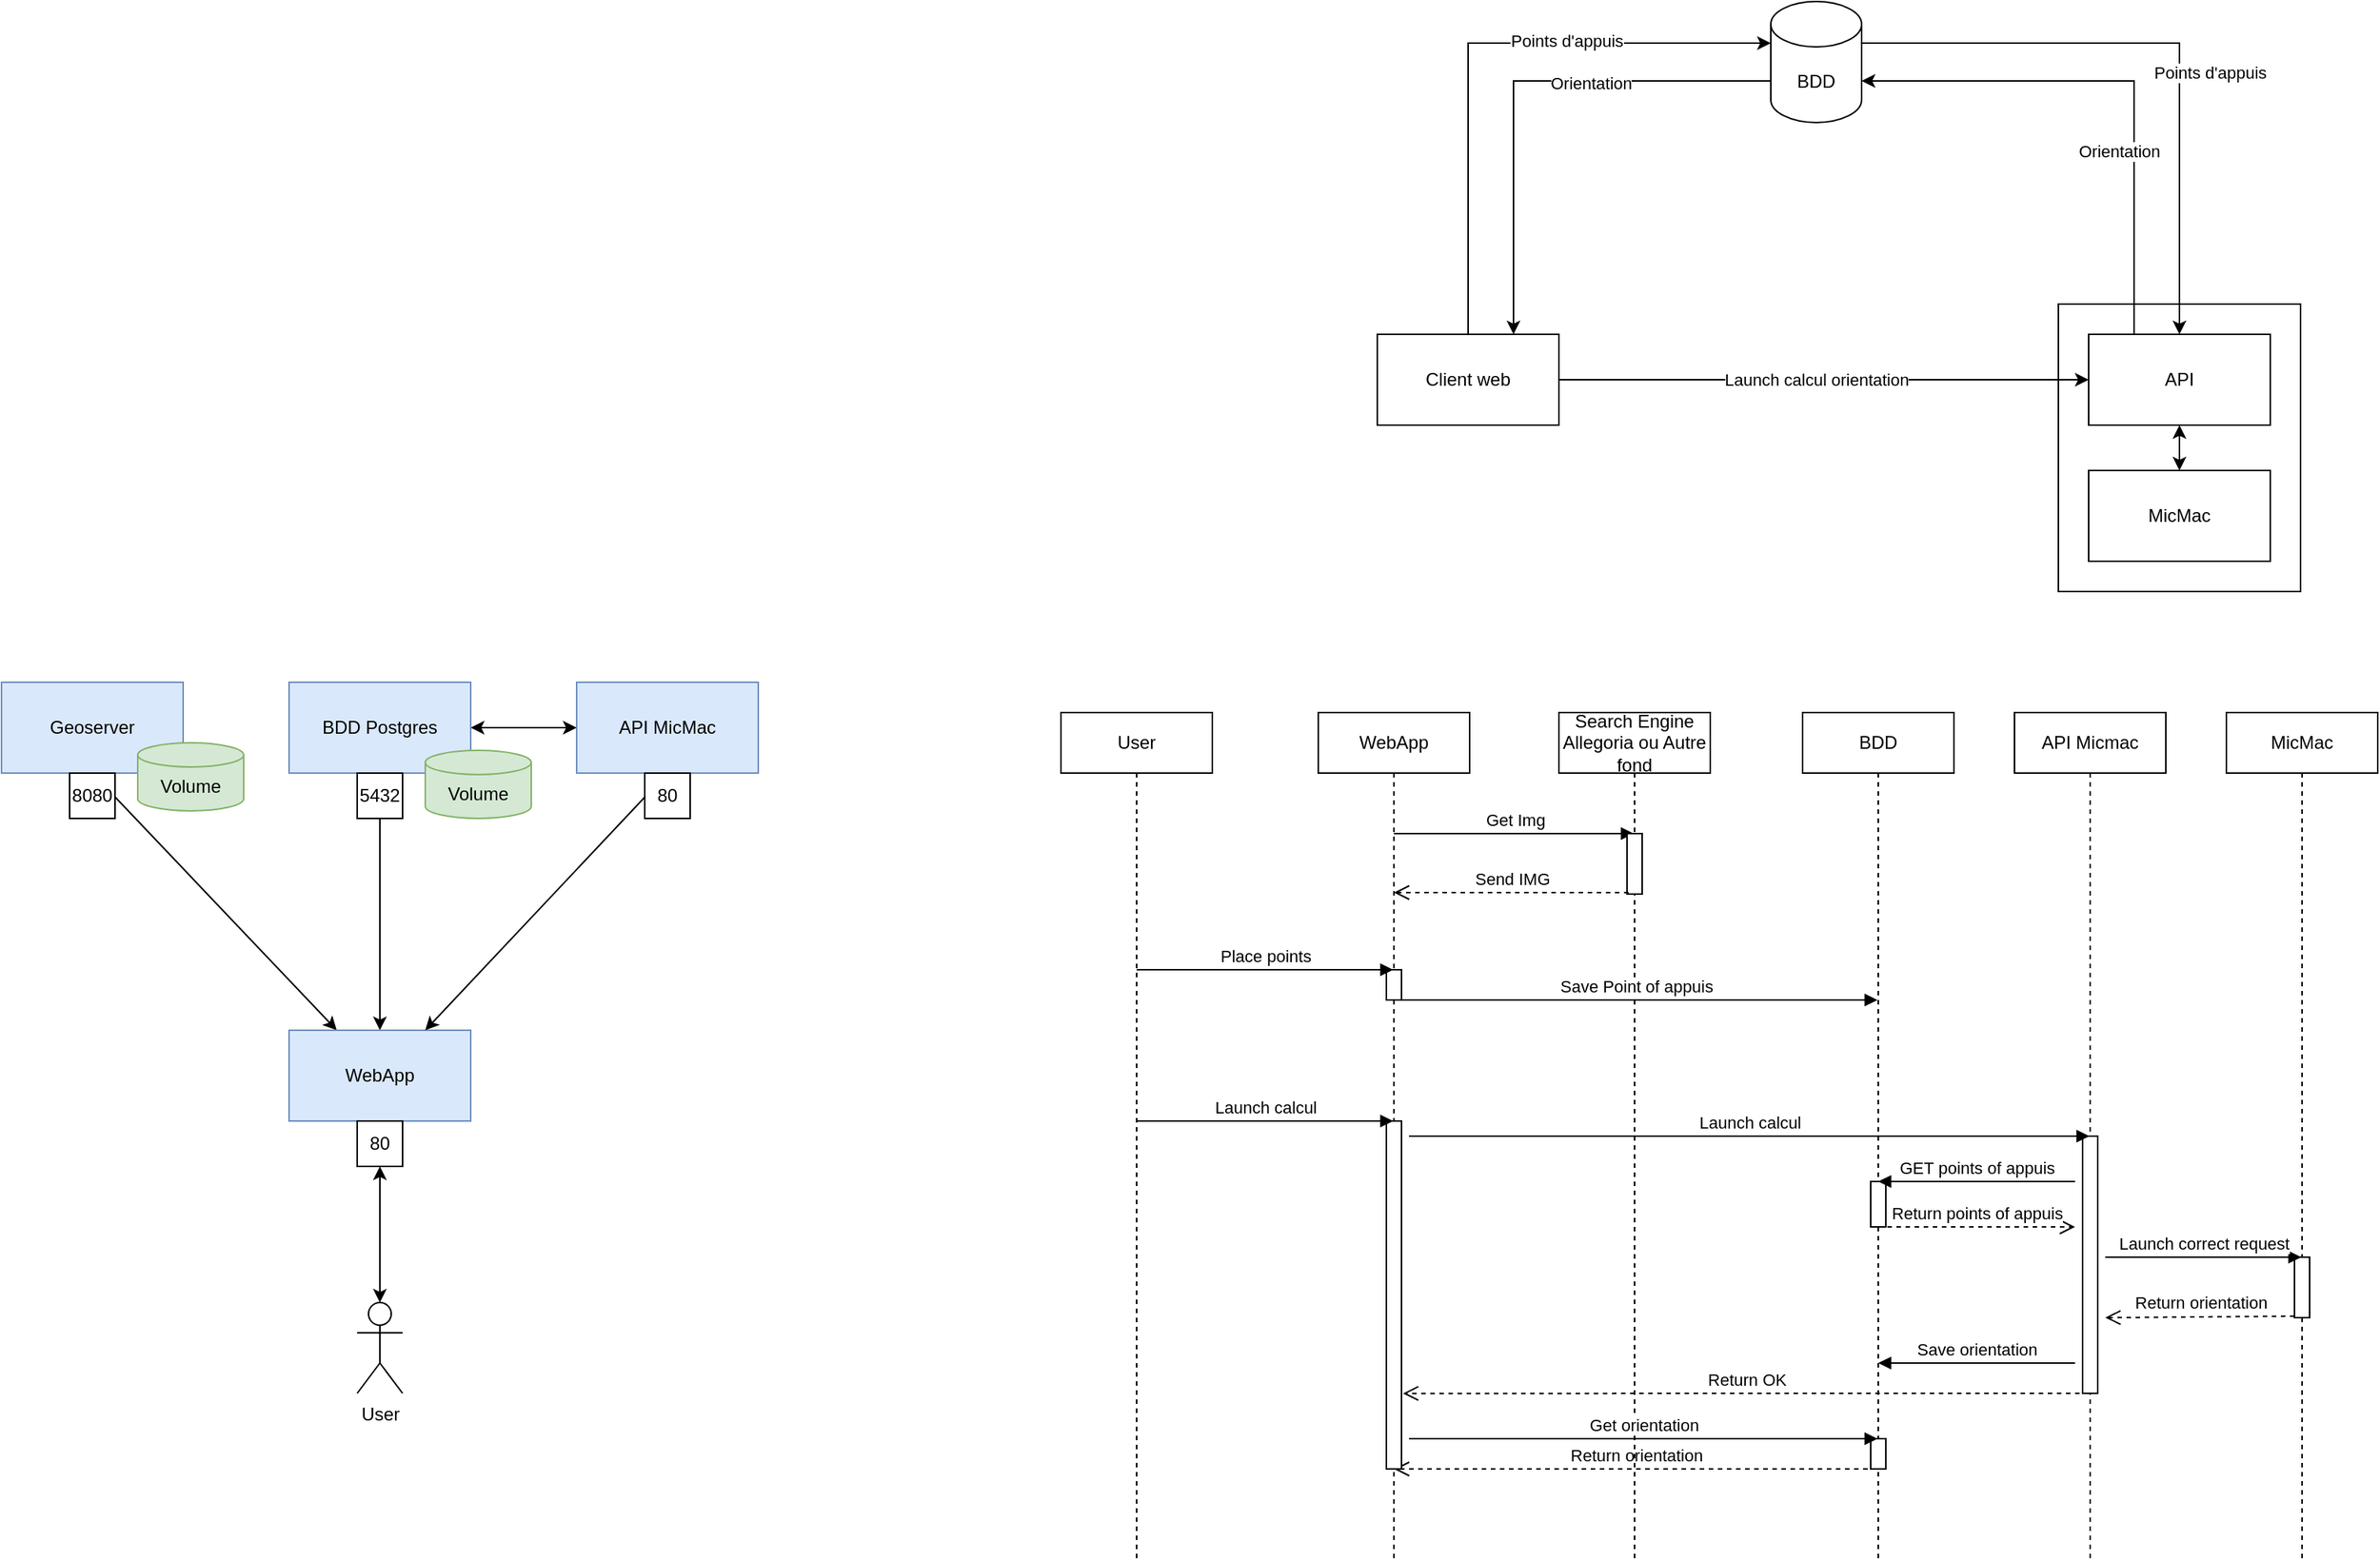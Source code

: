 <mxfile>
    <diagram id="VNs7tQm2sjfIK7-Ju7_p" name="Page-1">
        <mxGraphModel dx="1941" dy="771" grid="1" gridSize="10" guides="1" tooltips="1" connect="1" arrows="1" fold="1" page="1" pageScale="1" pageWidth="827" pageHeight="1169" math="0" shadow="0">
            <root>
                <mxCell id="0"/>
                <mxCell id="1" parent="0"/>
                <mxCell id="jvuovKPKVVSrjNQfLiP6-5" value="" style="rounded=0;whiteSpace=wrap;html=1;" parent="1" vertex="1">
                    <mxGeometry x="559" y="250" width="160" height="190" as="geometry"/>
                </mxCell>
                <mxCell id="jvuovKPKVVSrjNQfLiP6-8" style="edgeStyle=orthogonalEdgeStyle;rounded=0;orthogonalLoop=1;jettySize=auto;html=1;exitX=1;exitY=0;exitDx=0;exitDy=27.5;exitPerimeter=0;entryX=0.5;entryY=0;entryDx=0;entryDy=0;" parent="1" source="jvuovKPKVVSrjNQfLiP6-1" target="jvuovKPKVVSrjNQfLiP6-3" edge="1">
                    <mxGeometry relative="1" as="geometry"/>
                </mxCell>
                <mxCell id="jvuovKPKVVSrjNQfLiP6-18" value="Points d'appuis" style="edgeLabel;html=1;align=center;verticalAlign=middle;resizable=0;points=[];" parent="jvuovKPKVVSrjNQfLiP6-8" vertex="1" connectable="0">
                    <mxGeometry x="0.139" y="1" relative="1" as="geometry">
                        <mxPoint x="19" as="offset"/>
                    </mxGeometry>
                </mxCell>
                <mxCell id="jvuovKPKVVSrjNQfLiP6-19" style="edgeStyle=orthogonalEdgeStyle;rounded=0;orthogonalLoop=1;jettySize=auto;html=1;exitX=0;exitY=0;exitDx=0;exitDy=52.5;exitPerimeter=0;entryX=0.75;entryY=0;entryDx=0;entryDy=0;startArrow=none;startFill=0;" parent="1" source="jvuovKPKVVSrjNQfLiP6-1" target="jvuovKPKVVSrjNQfLiP6-2" edge="1">
                    <mxGeometry relative="1" as="geometry"/>
                </mxCell>
                <mxCell id="jvuovKPKVVSrjNQfLiP6-20" value="Orientation" style="edgeLabel;html=1;align=center;verticalAlign=middle;resizable=0;points=[];" parent="jvuovKPKVVSrjNQfLiP6-19" vertex="1" connectable="0">
                    <mxGeometry x="-0.17" y="1" relative="1" as="geometry">
                        <mxPoint x="21" as="offset"/>
                    </mxGeometry>
                </mxCell>
                <mxCell id="jvuovKPKVVSrjNQfLiP6-1" value="BDD" style="shape=cylinder3;whiteSpace=wrap;html=1;boundedLbl=1;backgroundOutline=1;size=15;" parent="1" vertex="1">
                    <mxGeometry x="369" y="50" width="60" height="80" as="geometry"/>
                </mxCell>
                <mxCell id="jvuovKPKVVSrjNQfLiP6-7" style="edgeStyle=orthogonalEdgeStyle;rounded=0;orthogonalLoop=1;jettySize=auto;html=1;exitX=0.5;exitY=0;exitDx=0;exitDy=0;entryX=0;entryY=0;entryDx=0;entryDy=27.5;entryPerimeter=0;" parent="1" source="jvuovKPKVVSrjNQfLiP6-2" target="jvuovKPKVVSrjNQfLiP6-1" edge="1">
                    <mxGeometry relative="1" as="geometry"/>
                </mxCell>
                <mxCell id="jvuovKPKVVSrjNQfLiP6-11" value="Points d'appuis" style="edgeLabel;html=1;align=center;verticalAlign=middle;resizable=0;points=[];" parent="jvuovKPKVVSrjNQfLiP6-7" vertex="1" connectable="0">
                    <mxGeometry x="0.31" y="2" relative="1" as="geometry">
                        <mxPoint as="offset"/>
                    </mxGeometry>
                </mxCell>
                <mxCell id="jvuovKPKVVSrjNQfLiP6-12" style="edgeStyle=orthogonalEdgeStyle;rounded=0;orthogonalLoop=1;jettySize=auto;html=1;entryX=0;entryY=0.5;entryDx=0;entryDy=0;startArrow=none;startFill=0;" parent="1" source="jvuovKPKVVSrjNQfLiP6-2" target="jvuovKPKVVSrjNQfLiP6-3" edge="1">
                    <mxGeometry relative="1" as="geometry"/>
                </mxCell>
                <mxCell id="jvuovKPKVVSrjNQfLiP6-14" value="Launch calcul orientation" style="edgeLabel;html=1;align=center;verticalAlign=middle;resizable=0;points=[];" parent="jvuovKPKVVSrjNQfLiP6-12" vertex="1" connectable="0">
                    <mxGeometry x="-0.28" y="-1" relative="1" as="geometry">
                        <mxPoint x="44" y="-1" as="offset"/>
                    </mxGeometry>
                </mxCell>
                <mxCell id="jvuovKPKVVSrjNQfLiP6-2" value="Client web" style="rounded=0;whiteSpace=wrap;html=1;" parent="1" vertex="1">
                    <mxGeometry x="109" y="270" width="120" height="60" as="geometry"/>
                </mxCell>
                <mxCell id="jvuovKPKVVSrjNQfLiP6-10" style="edgeStyle=orthogonalEdgeStyle;rounded=0;orthogonalLoop=1;jettySize=auto;html=1;entryX=0.5;entryY=0;entryDx=0;entryDy=0;startArrow=classic;startFill=1;" parent="1" source="jvuovKPKVVSrjNQfLiP6-3" target="jvuovKPKVVSrjNQfLiP6-4" edge="1">
                    <mxGeometry relative="1" as="geometry"/>
                </mxCell>
                <mxCell id="jvuovKPKVVSrjNQfLiP6-16" style="edgeStyle=orthogonalEdgeStyle;rounded=0;orthogonalLoop=1;jettySize=auto;html=1;exitX=0.25;exitY=0;exitDx=0;exitDy=0;entryX=1;entryY=0;entryDx=0;entryDy=52.5;entryPerimeter=0;startArrow=none;startFill=0;" parent="1" source="jvuovKPKVVSrjNQfLiP6-3" target="jvuovKPKVVSrjNQfLiP6-1" edge="1">
                    <mxGeometry relative="1" as="geometry"/>
                </mxCell>
                <mxCell id="jvuovKPKVVSrjNQfLiP6-17" value="Orientation" style="edgeLabel;html=1;align=center;verticalAlign=middle;resizable=0;points=[];" parent="jvuovKPKVVSrjNQfLiP6-16" vertex="1" connectable="0">
                    <mxGeometry x="-0.304" y="-1" relative="1" as="geometry">
                        <mxPoint x="-11" as="offset"/>
                    </mxGeometry>
                </mxCell>
                <mxCell id="jvuovKPKVVSrjNQfLiP6-3" value="API " style="rounded=0;whiteSpace=wrap;html=1;" parent="1" vertex="1">
                    <mxGeometry x="579" y="270" width="120" height="60" as="geometry"/>
                </mxCell>
                <mxCell id="jvuovKPKVVSrjNQfLiP6-4" value="MicMac" style="rounded=0;whiteSpace=wrap;html=1;" parent="1" vertex="1">
                    <mxGeometry x="579" y="360" width="120" height="60" as="geometry"/>
                </mxCell>
                <mxCell id="jvuovKPKVVSrjNQfLiP6-29" value="User" style="shape=umlLifeline;perimeter=lifelinePerimeter;whiteSpace=wrap;html=1;container=1;collapsible=0;recursiveResize=0;outlineConnect=0;" parent="1" vertex="1">
                    <mxGeometry x="-100" y="520" width="100" height="560" as="geometry"/>
                </mxCell>
                <mxCell id="jvuovKPKVVSrjNQfLiP6-30" value="BDD" style="shape=umlLifeline;perimeter=lifelinePerimeter;whiteSpace=wrap;html=1;container=1;collapsible=0;recursiveResize=0;outlineConnect=0;" parent="1" vertex="1">
                    <mxGeometry x="390" y="520" width="100" height="560" as="geometry"/>
                </mxCell>
                <mxCell id="jvuovKPKVVSrjNQfLiP6-62" value="" style="html=1;points=[];perimeter=orthogonalPerimeter;" parent="jvuovKPKVVSrjNQfLiP6-30" vertex="1">
                    <mxGeometry x="45" y="310" width="10" height="30" as="geometry"/>
                </mxCell>
                <mxCell id="jvuovKPKVVSrjNQfLiP6-68" value="Return orientation" style="html=1;verticalAlign=bottom;endArrow=open;dashed=1;endSize=8;rounded=0;" parent="jvuovKPKVVSrjNQfLiP6-30" target="jvuovKPKVVSrjNQfLiP6-33" edge="1">
                    <mxGeometry relative="1" as="geometry">
                        <mxPoint x="49" y="500" as="sourcePoint"/>
                        <mxPoint x="-31" y="500" as="targetPoint"/>
                    </mxGeometry>
                </mxCell>
                <mxCell id="jvuovKPKVVSrjNQfLiP6-69" value="" style="html=1;points=[];perimeter=orthogonalPerimeter;" parent="jvuovKPKVVSrjNQfLiP6-30" vertex="1">
                    <mxGeometry x="45" y="480" width="10" height="20" as="geometry"/>
                </mxCell>
                <mxCell id="jvuovKPKVVSrjNQfLiP6-31" value="&lt;div&gt;API Micmac&lt;/div&gt;" style="shape=umlLifeline;perimeter=lifelinePerimeter;whiteSpace=wrap;html=1;container=1;collapsible=0;recursiveResize=0;outlineConnect=0;" parent="1" vertex="1">
                    <mxGeometry x="530" y="520" width="100" height="560" as="geometry"/>
                </mxCell>
                <mxCell id="jvuovKPKVVSrjNQfLiP6-58" value="" style="html=1;points=[];perimeter=orthogonalPerimeter;" parent="jvuovKPKVVSrjNQfLiP6-31" vertex="1">
                    <mxGeometry x="45" y="280" width="10" height="170" as="geometry"/>
                </mxCell>
                <mxCell id="jvuovKPKVVSrjNQfLiP6-66" value="Return OK" style="html=1;verticalAlign=bottom;endArrow=open;dashed=1;endSize=8;rounded=0;entryX=1.1;entryY=0.783;entryDx=0;entryDy=0;entryPerimeter=0;" parent="jvuovKPKVVSrjNQfLiP6-31" target="jvuovKPKVVSrjNQfLiP6-63" edge="1">
                    <mxGeometry relative="1" as="geometry">
                        <mxPoint x="49" y="450" as="sourcePoint"/>
                        <mxPoint x="-410" y="450" as="targetPoint"/>
                    </mxGeometry>
                </mxCell>
                <mxCell id="jvuovKPKVVSrjNQfLiP6-32" value="MicMac" style="shape=umlLifeline;perimeter=lifelinePerimeter;whiteSpace=wrap;html=1;container=1;collapsible=0;recursiveResize=0;outlineConnect=0;" parent="1" vertex="1">
                    <mxGeometry x="670" y="520" width="100" height="560" as="geometry"/>
                </mxCell>
                <mxCell id="jvuovKPKVVSrjNQfLiP6-57" value="" style="html=1;points=[];perimeter=orthogonalPerimeter;" parent="jvuovKPKVVSrjNQfLiP6-32" vertex="1">
                    <mxGeometry x="45" y="360" width="10" height="40" as="geometry"/>
                </mxCell>
                <mxCell id="jvuovKPKVVSrjNQfLiP6-60" value="Return orientation" style="html=1;verticalAlign=bottom;endArrow=open;dashed=1;endSize=8;rounded=0;" parent="jvuovKPKVVSrjNQfLiP6-32" edge="1">
                    <mxGeometry relative="1" as="geometry">
                        <mxPoint x="45" y="399" as="sourcePoint"/>
                        <mxPoint x="-80" y="400" as="targetPoint"/>
                    </mxGeometry>
                </mxCell>
                <mxCell id="jvuovKPKVVSrjNQfLiP6-33" value="WebApp" style="shape=umlLifeline;perimeter=lifelinePerimeter;whiteSpace=wrap;html=1;container=1;collapsible=0;recursiveResize=0;outlineConnect=0;" parent="1" vertex="1">
                    <mxGeometry x="70" y="520" width="100" height="560" as="geometry"/>
                </mxCell>
                <mxCell id="jvuovKPKVVSrjNQfLiP6-39" value="Get Img" style="html=1;verticalAlign=bottom;endArrow=block;rounded=0;" parent="jvuovKPKVVSrjNQfLiP6-33" target="jvuovKPKVVSrjNQfLiP6-34" edge="1">
                    <mxGeometry width="80" relative="1" as="geometry">
                        <mxPoint x="50" y="80" as="sourcePoint"/>
                        <mxPoint x="130" y="80" as="targetPoint"/>
                    </mxGeometry>
                </mxCell>
                <mxCell id="jvuovKPKVVSrjNQfLiP6-63" value="" style="html=1;points=[];perimeter=orthogonalPerimeter;" parent="jvuovKPKVVSrjNQfLiP6-33" vertex="1">
                    <mxGeometry x="45" y="270" width="10" height="230" as="geometry"/>
                </mxCell>
                <mxCell id="jvuovKPKVVSrjNQfLiP6-72" value="" style="html=1;points=[];perimeter=orthogonalPerimeter;" parent="jvuovKPKVVSrjNQfLiP6-33" vertex="1">
                    <mxGeometry x="45" y="170" width="10" height="20" as="geometry"/>
                </mxCell>
                <mxCell id="jvuovKPKVVSrjNQfLiP6-34" value="&lt;div&gt;Search Engine&lt;/div&gt;&lt;div&gt;Allegoria ou Autre fond&lt;br&gt;&lt;/div&gt;" style="shape=umlLifeline;perimeter=lifelinePerimeter;whiteSpace=wrap;html=1;container=1;collapsible=0;recursiveResize=0;outlineConnect=0;" parent="1" vertex="1">
                    <mxGeometry x="229" y="520" width="100" height="560" as="geometry"/>
                </mxCell>
                <mxCell id="jvuovKPKVVSrjNQfLiP6-43" value="" style="html=1;points=[];perimeter=orthogonalPerimeter;" parent="jvuovKPKVVSrjNQfLiP6-34" vertex="1">
                    <mxGeometry x="45" y="80" width="10" height="40" as="geometry"/>
                </mxCell>
                <mxCell id="jvuovKPKVVSrjNQfLiP6-45" value="Save Point of appuis" style="html=1;verticalAlign=bottom;endArrow=block;rounded=0;" parent="1" target="jvuovKPKVVSrjNQfLiP6-30" edge="1">
                    <mxGeometry width="80" relative="1" as="geometry">
                        <mxPoint x="120" y="710" as="sourcePoint"/>
                        <mxPoint x="200" y="710" as="targetPoint"/>
                    </mxGeometry>
                </mxCell>
                <mxCell id="jvuovKPKVVSrjNQfLiP6-49" value="Send IMG" style="html=1;verticalAlign=bottom;endArrow=open;dashed=1;endSize=8;rounded=0;exitX=0.1;exitY=0.975;exitDx=0;exitDy=0;exitPerimeter=0;" parent="1" source="jvuovKPKVVSrjNQfLiP6-43" target="jvuovKPKVVSrjNQfLiP6-33" edge="1">
                    <mxGeometry relative="1" as="geometry">
                        <mxPoint x="260" y="640" as="sourcePoint"/>
                        <mxPoint x="180" y="640" as="targetPoint"/>
                    </mxGeometry>
                </mxCell>
                <mxCell id="jvuovKPKVVSrjNQfLiP6-50" value="Place points" style="html=1;verticalAlign=bottom;endArrow=block;rounded=0;" parent="1" target="jvuovKPKVVSrjNQfLiP6-33" edge="1">
                    <mxGeometry width="80" relative="1" as="geometry">
                        <mxPoint x="-50" y="690" as="sourcePoint"/>
                        <mxPoint x="30" y="690" as="targetPoint"/>
                    </mxGeometry>
                </mxCell>
                <mxCell id="jvuovKPKVVSrjNQfLiP6-51" value="&lt;div&gt;Launch calcul&lt;/div&gt;" style="html=1;verticalAlign=bottom;endArrow=block;rounded=0;" parent="1" source="jvuovKPKVVSrjNQfLiP6-29" target="jvuovKPKVVSrjNQfLiP6-33" edge="1">
                    <mxGeometry width="80" relative="1" as="geometry">
                        <mxPoint x="-40" y="780" as="sourcePoint"/>
                        <mxPoint x="40" y="780" as="targetPoint"/>
                        <Array as="points">
                            <mxPoint x="80" y="790"/>
                        </Array>
                    </mxGeometry>
                </mxCell>
                <mxCell id="jvuovKPKVVSrjNQfLiP6-52" value="Launch calcul" style="html=1;verticalAlign=bottom;endArrow=block;rounded=0;" parent="1" target="jvuovKPKVVSrjNQfLiP6-31" edge="1">
                    <mxGeometry width="80" relative="1" as="geometry">
                        <mxPoint x="130" y="800" as="sourcePoint"/>
                        <mxPoint x="200" y="800" as="targetPoint"/>
                    </mxGeometry>
                </mxCell>
                <mxCell id="jvuovKPKVVSrjNQfLiP6-53" value="GET points of appuis" style="html=1;verticalAlign=bottom;endArrow=block;rounded=0;" parent="1" target="jvuovKPKVVSrjNQfLiP6-30" edge="1">
                    <mxGeometry width="80" relative="1" as="geometry">
                        <mxPoint x="570" y="830" as="sourcePoint"/>
                        <mxPoint x="560" y="840" as="targetPoint"/>
                        <Array as="points">
                            <mxPoint x="490" y="830"/>
                        </Array>
                    </mxGeometry>
                </mxCell>
                <mxCell id="jvuovKPKVVSrjNQfLiP6-55" value="Return points of appuis" style="html=1;verticalAlign=bottom;endArrow=open;dashed=1;endSize=8;rounded=0;" parent="1" source="jvuovKPKVVSrjNQfLiP6-30" edge="1">
                    <mxGeometry relative="1" as="geometry">
                        <mxPoint x="559" y="870" as="sourcePoint"/>
                        <mxPoint x="570" y="860" as="targetPoint"/>
                        <Array as="points">
                            <mxPoint x="520" y="860"/>
                        </Array>
                    </mxGeometry>
                </mxCell>
                <mxCell id="jvuovKPKVVSrjNQfLiP6-56" value="Launch correct request" style="html=1;verticalAlign=bottom;endArrow=block;rounded=0;" parent="1" target="jvuovKPKVVSrjNQfLiP6-32" edge="1">
                    <mxGeometry width="80" relative="1" as="geometry">
                        <mxPoint x="590" y="880" as="sourcePoint"/>
                        <mxPoint x="659" y="880" as="targetPoint"/>
                    </mxGeometry>
                </mxCell>
                <mxCell id="jvuovKPKVVSrjNQfLiP6-61" value="Save orientation" style="html=1;verticalAlign=bottom;endArrow=block;rounded=0;" parent="1" target="jvuovKPKVVSrjNQfLiP6-30" edge="1">
                    <mxGeometry width="80" relative="1" as="geometry">
                        <mxPoint x="570" y="950" as="sourcePoint"/>
                        <mxPoint x="559" y="940" as="targetPoint"/>
                        <Array as="points">
                            <mxPoint x="540" y="950"/>
                        </Array>
                    </mxGeometry>
                </mxCell>
                <mxCell id="jvuovKPKVVSrjNQfLiP6-67" value="Get orientation" style="html=1;verticalAlign=bottom;endArrow=block;rounded=0;" parent="1" target="jvuovKPKVVSrjNQfLiP6-30" edge="1">
                    <mxGeometry width="80" relative="1" as="geometry">
                        <mxPoint x="130" y="1000" as="sourcePoint"/>
                        <mxPoint x="200" y="1000" as="targetPoint"/>
                    </mxGeometry>
                </mxCell>
                <mxCell id="7" style="edgeStyle=none;html=1;exitX=0.5;exitY=1;exitDx=0;exitDy=0;" edge="1" parent="1" source="2" target="4">
                    <mxGeometry relative="1" as="geometry"/>
                </mxCell>
                <mxCell id="2" value="Geoserver" style="rounded=0;whiteSpace=wrap;html=1;fillColor=#dae8fc;strokeColor=#6c8ebf;" vertex="1" parent="1">
                    <mxGeometry x="-800" y="500" width="120" height="60" as="geometry"/>
                </mxCell>
                <mxCell id="8" style="edgeStyle=none;html=1;exitX=0.5;exitY=1;exitDx=0;exitDy=0;startArrow=none;" edge="1" parent="1" source="19" target="4">
                    <mxGeometry relative="1" as="geometry"/>
                </mxCell>
                <mxCell id="10" style="edgeStyle=none;html=1;exitX=1;exitY=0.5;exitDx=0;exitDy=0;startArrow=classic;startFill=1;" edge="1" parent="1" source="3" target="5">
                    <mxGeometry relative="1" as="geometry"/>
                </mxCell>
                <mxCell id="3" value="BDD Postgres" style="rounded=0;whiteSpace=wrap;html=1;fillColor=#dae8fc;strokeColor=#6c8ebf;" vertex="1" parent="1">
                    <mxGeometry x="-610" y="500" width="120" height="60" as="geometry"/>
                </mxCell>
                <mxCell id="4" value="WebApp" style="rounded=0;whiteSpace=wrap;html=1;fillColor=#dae8fc;strokeColor=#6c8ebf;" vertex="1" parent="1">
                    <mxGeometry x="-610" y="730" width="120" height="60" as="geometry"/>
                </mxCell>
                <mxCell id="9" style="edgeStyle=none;html=1;exitX=0.5;exitY=1;exitDx=0;exitDy=0;entryX=0.75;entryY=0;entryDx=0;entryDy=0;" edge="1" parent="1" source="5" target="4">
                    <mxGeometry relative="1" as="geometry"/>
                </mxCell>
                <mxCell id="5" value="API MicMac" style="rounded=0;whiteSpace=wrap;html=1;fillColor=#dae8fc;strokeColor=#6c8ebf;" vertex="1" parent="1">
                    <mxGeometry x="-420" y="500" width="120" height="60" as="geometry"/>
                </mxCell>
                <mxCell id="11" value="Volume" style="shape=cylinder3;whiteSpace=wrap;html=1;boundedLbl=1;backgroundOutline=1;size=8;fillColor=#d5e8d4;strokeColor=#82b366;" vertex="1" parent="1">
                    <mxGeometry x="-520" y="545" width="70" height="45" as="geometry"/>
                </mxCell>
                <mxCell id="17" style="edgeStyle=none;html=1;entryX=0.5;entryY=1;entryDx=0;entryDy=0;startArrow=classic;startFill=1;endArrow=classic;endFill=1;" edge="1" parent="1" source="12" target="15">
                    <mxGeometry relative="1" as="geometry"/>
                </mxCell>
                <mxCell id="12" value="User" style="shape=umlActor;verticalLabelPosition=bottom;verticalAlign=top;html=1;outlineConnect=0;" vertex="1" parent="1">
                    <mxGeometry x="-565" y="910" width="30" height="60" as="geometry"/>
                </mxCell>
                <mxCell id="15" value="80" style="rounded=0;whiteSpace=wrap;html=1;" vertex="1" parent="1">
                    <mxGeometry x="-565" y="790" width="30" height="30" as="geometry"/>
                </mxCell>
                <mxCell id="18" value="80" style="rounded=0;whiteSpace=wrap;html=1;" vertex="1" parent="1">
                    <mxGeometry x="-375" y="560" width="30" height="30" as="geometry"/>
                </mxCell>
                <mxCell id="19" value="5432" style="rounded=0;whiteSpace=wrap;html=1;" vertex="1" parent="1">
                    <mxGeometry x="-565" y="560" width="30" height="30" as="geometry"/>
                </mxCell>
                <mxCell id="20" value="" style="edgeStyle=none;html=1;exitX=0.5;exitY=1;exitDx=0;exitDy=0;endArrow=none;" edge="1" parent="1" source="3" target="19">
                    <mxGeometry relative="1" as="geometry">
                        <mxPoint x="-550" y="560" as="sourcePoint"/>
                        <mxPoint x="-550" y="730" as="targetPoint"/>
                    </mxGeometry>
                </mxCell>
                <mxCell id="21" value="Volume" style="shape=cylinder3;whiteSpace=wrap;html=1;boundedLbl=1;backgroundOutline=1;size=8;fillColor=#d5e8d4;strokeColor=#82b366;" vertex="1" parent="1">
                    <mxGeometry x="-710" y="540" width="70" height="45" as="geometry"/>
                </mxCell>
                <mxCell id="22" value="8080" style="rounded=0;whiteSpace=wrap;html=1;" vertex="1" parent="1">
                    <mxGeometry x="-755" y="560" width="30" height="30" as="geometry"/>
                </mxCell>
            </root>
        </mxGraphModel>
    </diagram>
</mxfile>